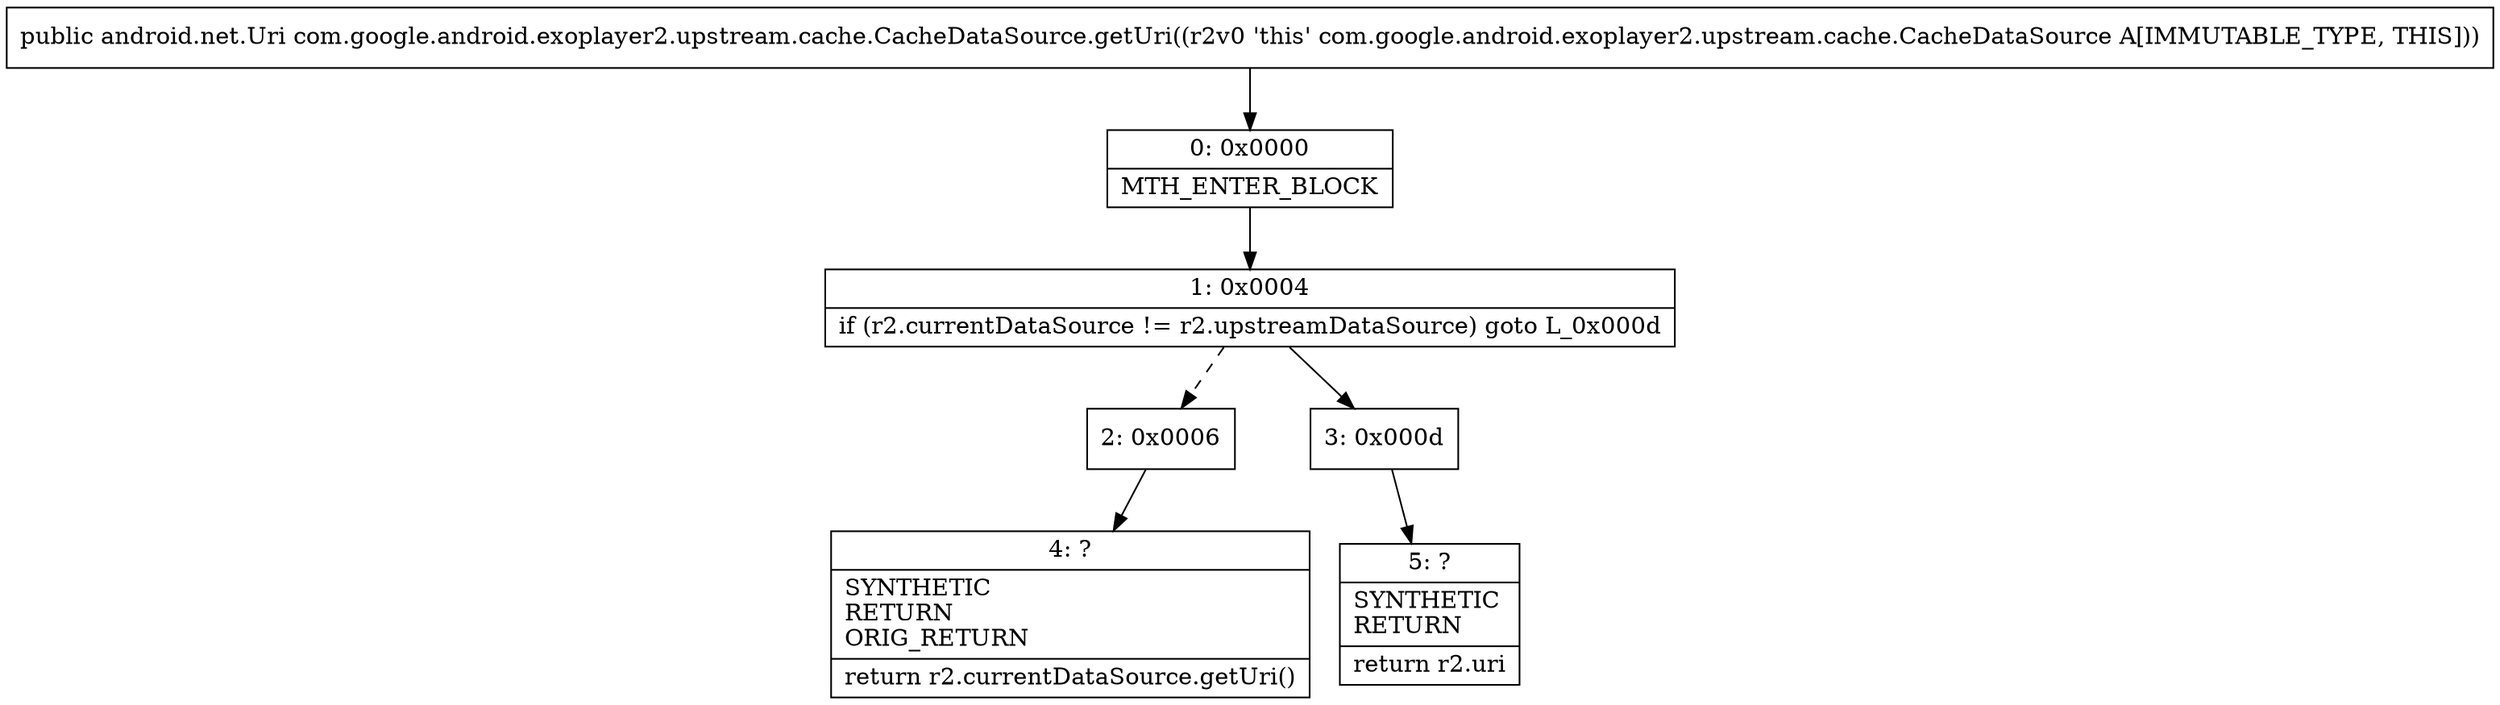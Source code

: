 digraph "CFG forcom.google.android.exoplayer2.upstream.cache.CacheDataSource.getUri()Landroid\/net\/Uri;" {
Node_0 [shape=record,label="{0\:\ 0x0000|MTH_ENTER_BLOCK\l}"];
Node_1 [shape=record,label="{1\:\ 0x0004|if (r2.currentDataSource != r2.upstreamDataSource) goto L_0x000d\l}"];
Node_2 [shape=record,label="{2\:\ 0x0006}"];
Node_3 [shape=record,label="{3\:\ 0x000d}"];
Node_4 [shape=record,label="{4\:\ ?|SYNTHETIC\lRETURN\lORIG_RETURN\l|return r2.currentDataSource.getUri()\l}"];
Node_5 [shape=record,label="{5\:\ ?|SYNTHETIC\lRETURN\l|return r2.uri\l}"];
MethodNode[shape=record,label="{public android.net.Uri com.google.android.exoplayer2.upstream.cache.CacheDataSource.getUri((r2v0 'this' com.google.android.exoplayer2.upstream.cache.CacheDataSource A[IMMUTABLE_TYPE, THIS])) }"];
MethodNode -> Node_0;
Node_0 -> Node_1;
Node_1 -> Node_2[style=dashed];
Node_1 -> Node_3;
Node_2 -> Node_4;
Node_3 -> Node_5;
}

